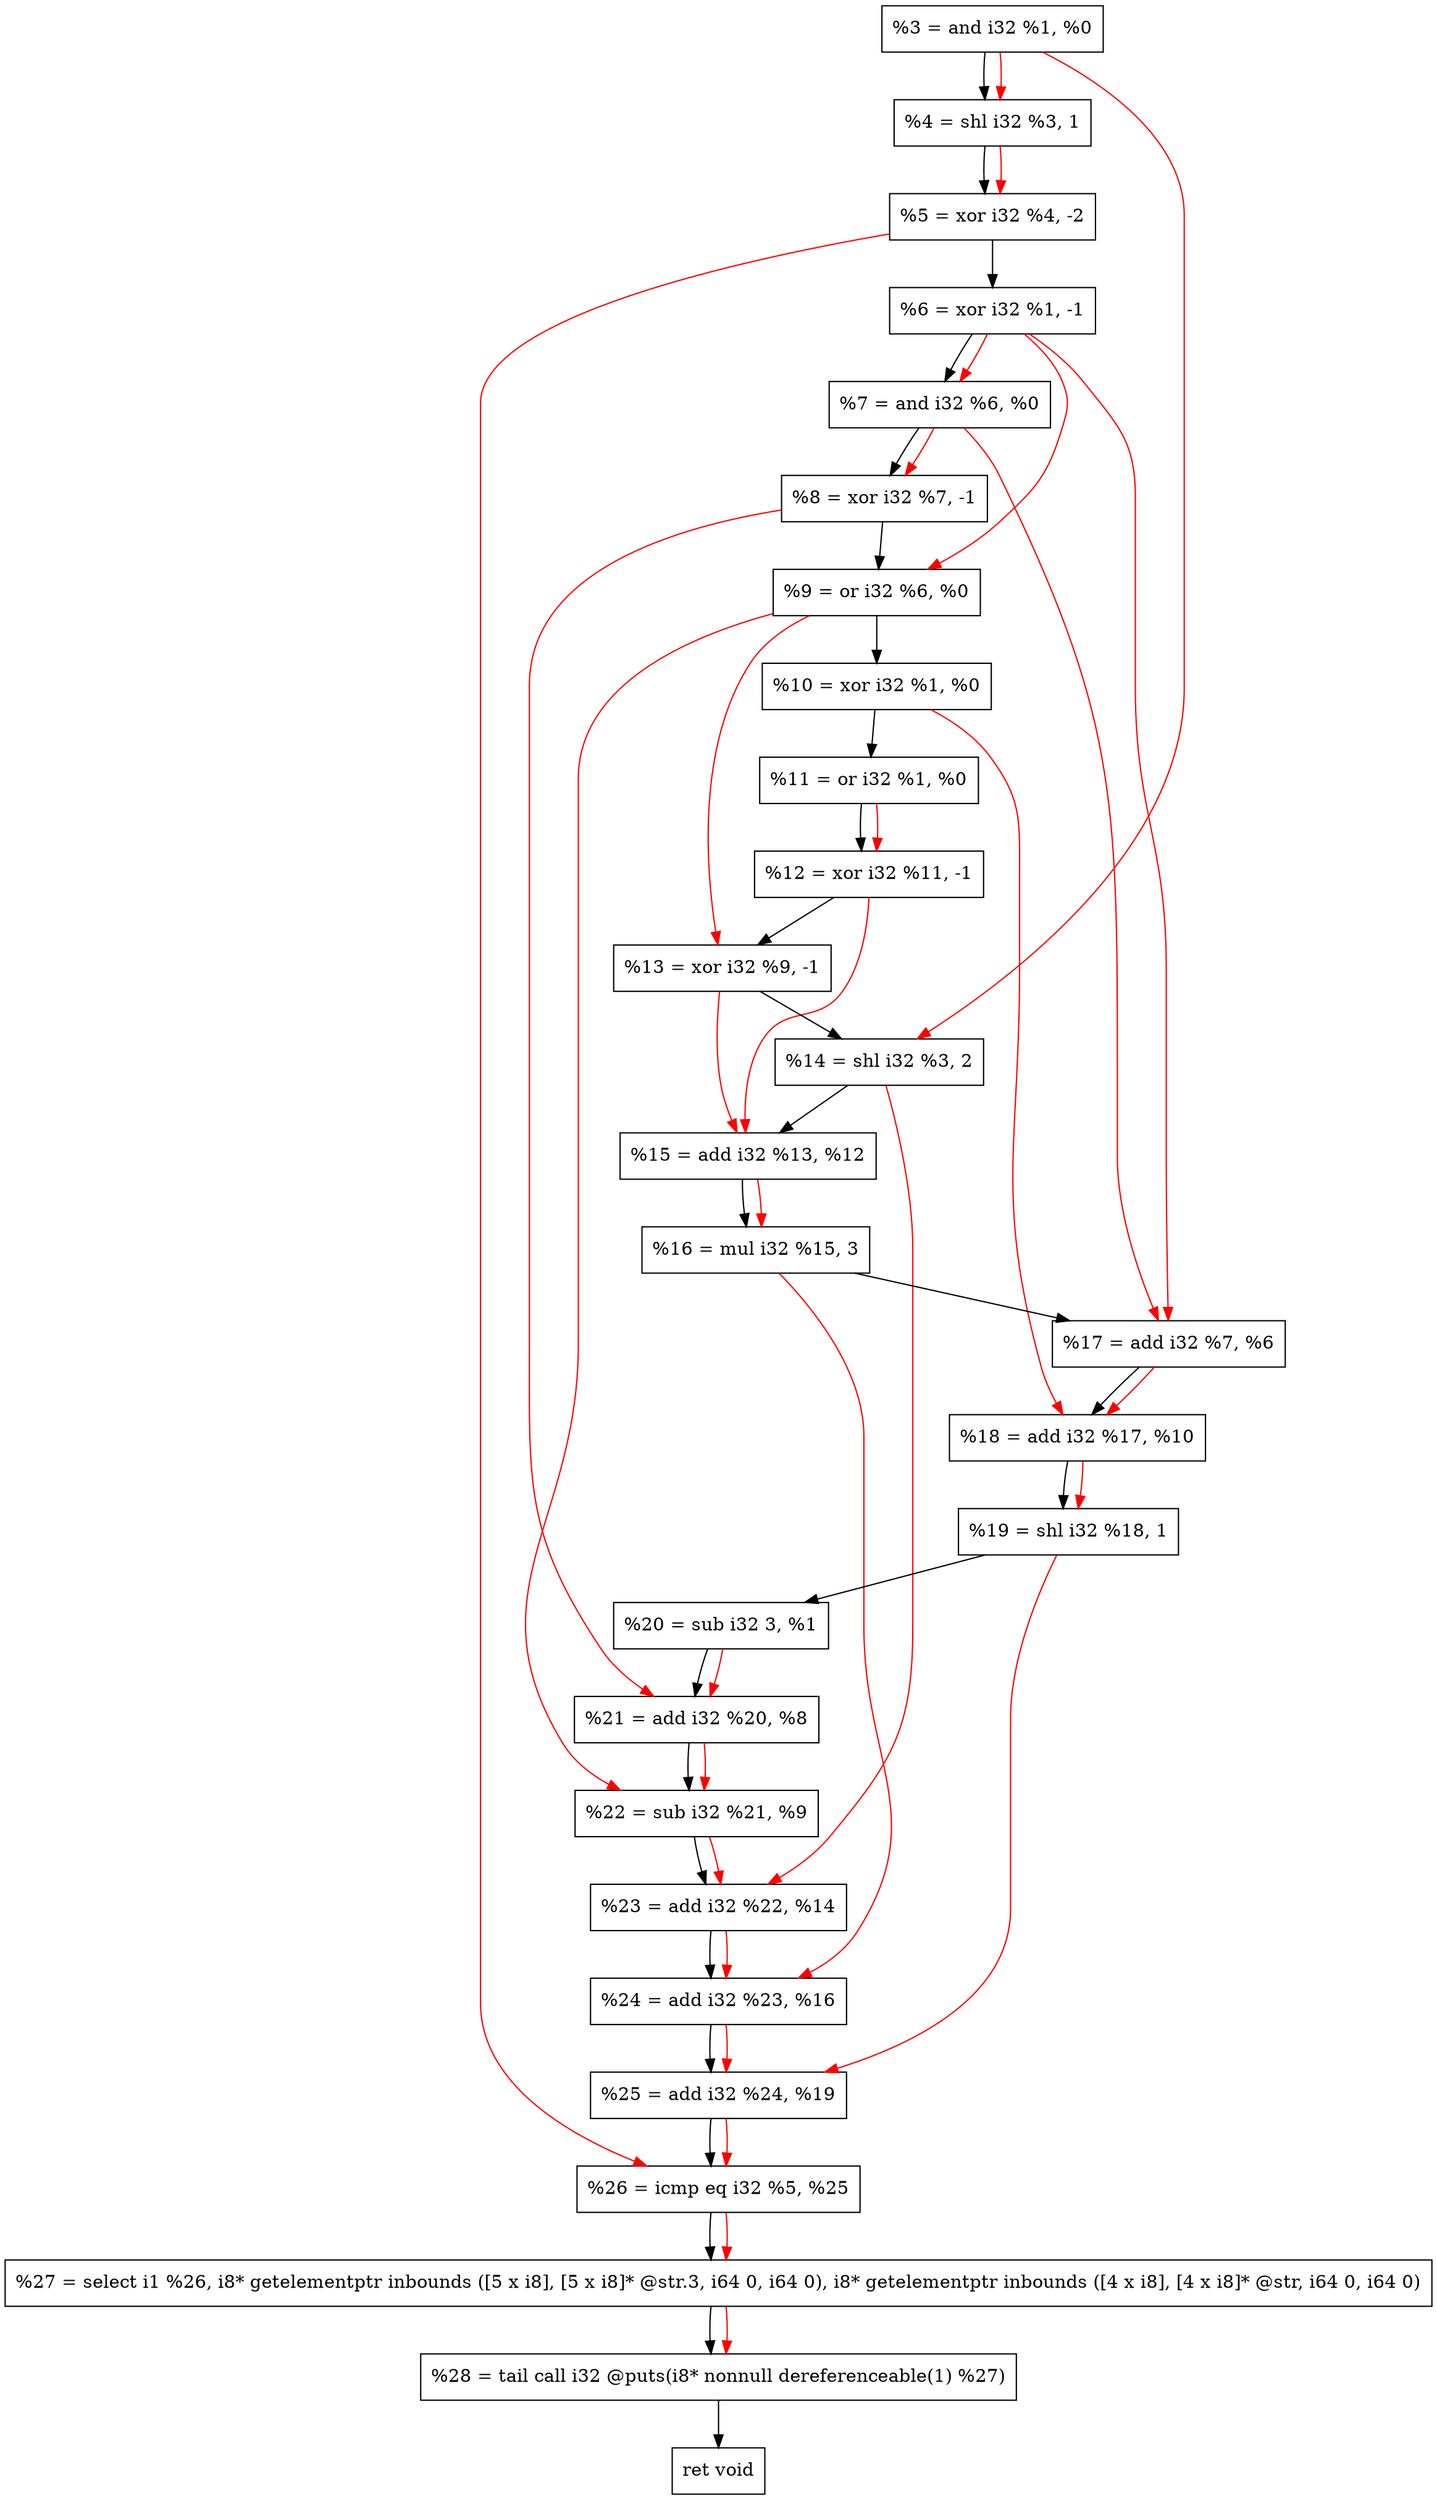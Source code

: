 digraph "DFG for'crackme' function" {
	Node0x24e5540[shape=record, label="  %3 = and i32 %1, %0"];
	Node0x24e5bf0[shape=record, label="  %4 = shl i32 %3, 1"];
	Node0x24e5cb0[shape=record, label="  %5 = xor i32 %4, -2"];
	Node0x24e5d50[shape=record, label="  %6 = xor i32 %1, -1"];
	Node0x24e5dc0[shape=record, label="  %7 = and i32 %6, %0"];
	Node0x24e5e30[shape=record, label="  %8 = xor i32 %7, -1"];
	Node0x24e5ea0[shape=record, label="  %9 = or i32 %6, %0"];
	Node0x24e5f10[shape=record, label="  %10 = xor i32 %1, %0"];
	Node0x24e5f80[shape=record, label="  %11 = or i32 %1, %0"];
	Node0x24e5ff0[shape=record, label="  %12 = xor i32 %11, -1"];
	Node0x24e6060[shape=record, label="  %13 = xor i32 %9, -1"];
	Node0x24e6100[shape=record, label="  %14 = shl i32 %3, 2"];
	Node0x24e6170[shape=record, label="  %15 = add i32 %13, %12"];
	Node0x24e6210[shape=record, label="  %16 = mul i32 %15, 3"];
	Node0x24e6280[shape=record, label="  %17 = add i32 %7, %6"];
	Node0x24e62f0[shape=record, label="  %18 = add i32 %17, %10"];
	Node0x24e6360[shape=record, label="  %19 = shl i32 %18, 1"];
	Node0x24e63d0[shape=record, label="  %20 = sub i32 3, %1"];
	Node0x24e6440[shape=record, label="  %21 = add i32 %20, %8"];
	Node0x24e64b0[shape=record, label="  %22 = sub i32 %21, %9"];
	Node0x24e6520[shape=record, label="  %23 = add i32 %22, %14"];
	Node0x24e6590[shape=record, label="  %24 = add i32 %23, %16"];
	Node0x24e6600[shape=record, label="  %25 = add i32 %24, %19"];
	Node0x24e6670[shape=record, label="  %26 = icmp eq i32 %5, %25"];
	Node0x2486268[shape=record, label="  %27 = select i1 %26, i8* getelementptr inbounds ([5 x i8], [5 x i8]* @str.3, i64 0, i64 0), i8* getelementptr inbounds ([4 x i8], [4 x i8]* @str, i64 0, i64 0)"];
	Node0x24e6b10[shape=record, label="  %28 = tail call i32 @puts(i8* nonnull dereferenceable(1) %27)"];
	Node0x24e6b60[shape=record, label="  ret void"];
	Node0x24e5540 -> Node0x24e5bf0;
	Node0x24e5bf0 -> Node0x24e5cb0;
	Node0x24e5cb0 -> Node0x24e5d50;
	Node0x24e5d50 -> Node0x24e5dc0;
	Node0x24e5dc0 -> Node0x24e5e30;
	Node0x24e5e30 -> Node0x24e5ea0;
	Node0x24e5ea0 -> Node0x24e5f10;
	Node0x24e5f10 -> Node0x24e5f80;
	Node0x24e5f80 -> Node0x24e5ff0;
	Node0x24e5ff0 -> Node0x24e6060;
	Node0x24e6060 -> Node0x24e6100;
	Node0x24e6100 -> Node0x24e6170;
	Node0x24e6170 -> Node0x24e6210;
	Node0x24e6210 -> Node0x24e6280;
	Node0x24e6280 -> Node0x24e62f0;
	Node0x24e62f0 -> Node0x24e6360;
	Node0x24e6360 -> Node0x24e63d0;
	Node0x24e63d0 -> Node0x24e6440;
	Node0x24e6440 -> Node0x24e64b0;
	Node0x24e64b0 -> Node0x24e6520;
	Node0x24e6520 -> Node0x24e6590;
	Node0x24e6590 -> Node0x24e6600;
	Node0x24e6600 -> Node0x24e6670;
	Node0x24e6670 -> Node0x2486268;
	Node0x2486268 -> Node0x24e6b10;
	Node0x24e6b10 -> Node0x24e6b60;
edge [color=red]
	Node0x24e5540 -> Node0x24e5bf0;
	Node0x24e5bf0 -> Node0x24e5cb0;
	Node0x24e5d50 -> Node0x24e5dc0;
	Node0x24e5dc0 -> Node0x24e5e30;
	Node0x24e5d50 -> Node0x24e5ea0;
	Node0x24e5f80 -> Node0x24e5ff0;
	Node0x24e5ea0 -> Node0x24e6060;
	Node0x24e5540 -> Node0x24e6100;
	Node0x24e6060 -> Node0x24e6170;
	Node0x24e5ff0 -> Node0x24e6170;
	Node0x24e6170 -> Node0x24e6210;
	Node0x24e5dc0 -> Node0x24e6280;
	Node0x24e5d50 -> Node0x24e6280;
	Node0x24e6280 -> Node0x24e62f0;
	Node0x24e5f10 -> Node0x24e62f0;
	Node0x24e62f0 -> Node0x24e6360;
	Node0x24e63d0 -> Node0x24e6440;
	Node0x24e5e30 -> Node0x24e6440;
	Node0x24e6440 -> Node0x24e64b0;
	Node0x24e5ea0 -> Node0x24e64b0;
	Node0x24e64b0 -> Node0x24e6520;
	Node0x24e6100 -> Node0x24e6520;
	Node0x24e6520 -> Node0x24e6590;
	Node0x24e6210 -> Node0x24e6590;
	Node0x24e6590 -> Node0x24e6600;
	Node0x24e6360 -> Node0x24e6600;
	Node0x24e5cb0 -> Node0x24e6670;
	Node0x24e6600 -> Node0x24e6670;
	Node0x24e6670 -> Node0x2486268;
	Node0x2486268 -> Node0x24e6b10;
}
